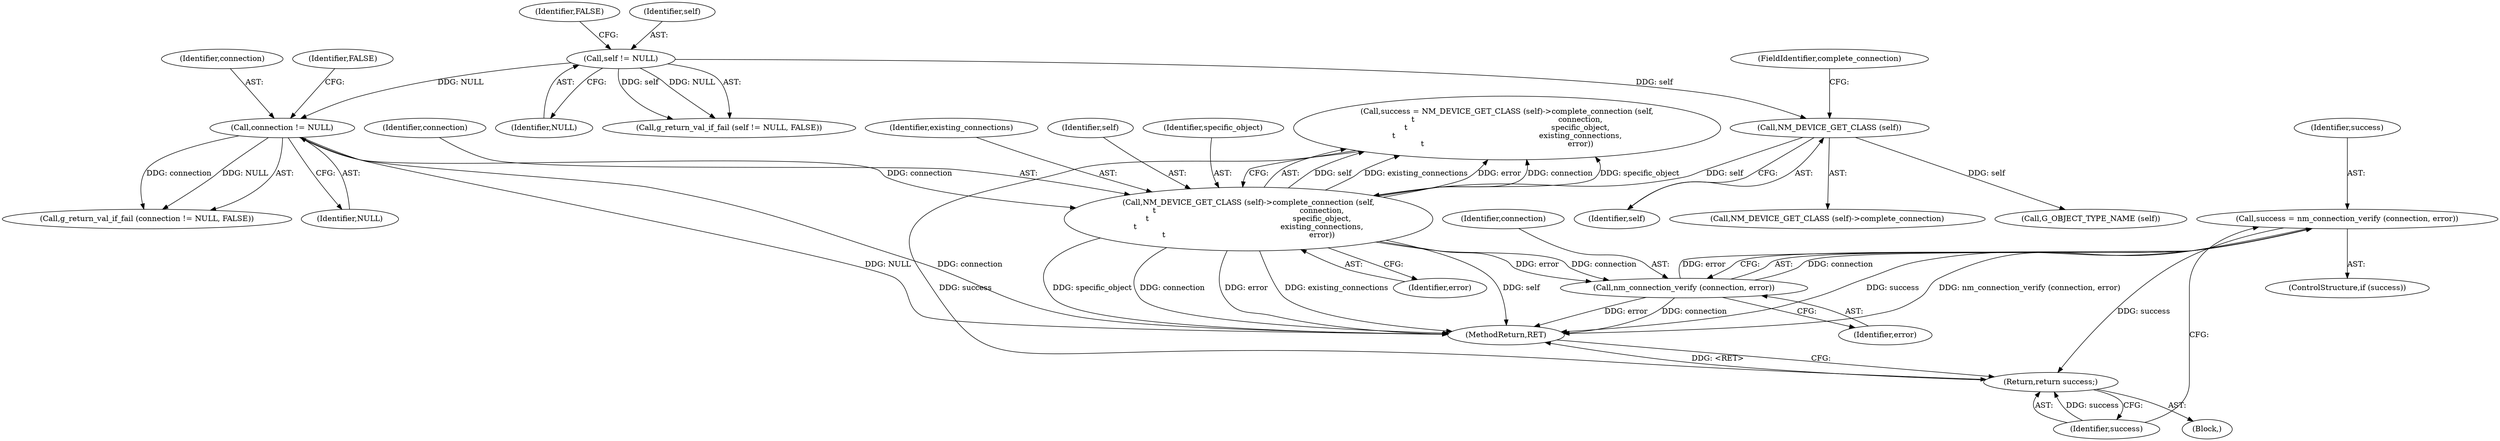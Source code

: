 digraph "0_NetworkManager_d5fc88e573fa58b93034b04d35a2454f5d28cad9@API" {
"1003164" [label="(Call,success = nm_connection_verify (connection, error))"];
"1003166" [label="(Call,nm_connection_verify (connection, error))"];
"1003156" [label="(Call,NM_DEVICE_GET_CLASS (self)->complete_connection (self,\n\t                                                           connection,\n\t                                                           specific_object,\n\t                                                           existing_connections,\n\t                                                           error))"];
"1003141" [label="(Call,NM_DEVICE_GET_CLASS (self))"];
"1003129" [label="(Call,self != NULL)"];
"1003134" [label="(Call,connection != NULL)"];
"1003169" [label="(Return,return success;)"];
"1003169" [label="(Return,return success;)"];
"1003167" [label="(Identifier,connection)"];
"1003161" [label="(Identifier,error)"];
"1003158" [label="(Identifier,connection)"];
"1003142" [label="(Identifier,self)"];
"1003160" [label="(Identifier,existing_connections)"];
"1003154" [label="(Call,success = NM_DEVICE_GET_CLASS (self)->complete_connection (self,\n\t                                                           connection,\n\t                                                           specific_object,\n\t                                                           existing_connections,\n\t                                                           error))"];
"1003143" [label="(FieldIdentifier,complete_connection)"];
"1003157" [label="(Identifier,self)"];
"1003140" [label="(Call,NM_DEVICE_GET_CLASS (self)->complete_connection)"];
"1003170" [label="(Identifier,success)"];
"1003132" [label="(Identifier,FALSE)"];
"1003141" [label="(Call,NM_DEVICE_GET_CLASS (self))"];
"1003136" [label="(Identifier,NULL)"];
"1003130" [label="(Identifier,self)"];
"1003166" [label="(Call,nm_connection_verify (connection, error))"];
"1003131" [label="(Identifier,NULL)"];
"1003134" [label="(Call,connection != NULL)"];
"1003135" [label="(Identifier,connection)"];
"1003159" [label="(Identifier,specific_object)"];
"1003150" [label="(Call,G_OBJECT_TYPE_NAME (self))"];
"1003137" [label="(Identifier,FALSE)"];
"1003162" [label="(ControlStructure,if (success))"];
"1003129" [label="(Call,self != NULL)"];
"1003133" [label="(Call,g_return_val_if_fail (connection != NULL, FALSE))"];
"1007368" [label="(MethodReturn,RET)"];
"1003128" [label="(Call,g_return_val_if_fail (self != NULL, FALSE))"];
"1003168" [label="(Identifier,error)"];
"1003156" [label="(Call,NM_DEVICE_GET_CLASS (self)->complete_connection (self,\n\t                                                           connection,\n\t                                                           specific_object,\n\t                                                           existing_connections,\n\t                                                           error))"];
"1003123" [label="(Block,)"];
"1003165" [label="(Identifier,success)"];
"1003164" [label="(Call,success = nm_connection_verify (connection, error))"];
"1003164" -> "1003162"  [label="AST: "];
"1003164" -> "1003166"  [label="CFG: "];
"1003165" -> "1003164"  [label="AST: "];
"1003166" -> "1003164"  [label="AST: "];
"1003170" -> "1003164"  [label="CFG: "];
"1003164" -> "1007368"  [label="DDG: success"];
"1003164" -> "1007368"  [label="DDG: nm_connection_verify (connection, error)"];
"1003166" -> "1003164"  [label="DDG: connection"];
"1003166" -> "1003164"  [label="DDG: error"];
"1003164" -> "1003169"  [label="DDG: success"];
"1003166" -> "1003168"  [label="CFG: "];
"1003167" -> "1003166"  [label="AST: "];
"1003168" -> "1003166"  [label="AST: "];
"1003166" -> "1007368"  [label="DDG: error"];
"1003166" -> "1007368"  [label="DDG: connection"];
"1003156" -> "1003166"  [label="DDG: connection"];
"1003156" -> "1003166"  [label="DDG: error"];
"1003156" -> "1003154"  [label="AST: "];
"1003156" -> "1003161"  [label="CFG: "];
"1003157" -> "1003156"  [label="AST: "];
"1003158" -> "1003156"  [label="AST: "];
"1003159" -> "1003156"  [label="AST: "];
"1003160" -> "1003156"  [label="AST: "];
"1003161" -> "1003156"  [label="AST: "];
"1003154" -> "1003156"  [label="CFG: "];
"1003156" -> "1007368"  [label="DDG: connection"];
"1003156" -> "1007368"  [label="DDG: error"];
"1003156" -> "1007368"  [label="DDG: existing_connections"];
"1003156" -> "1007368"  [label="DDG: self"];
"1003156" -> "1007368"  [label="DDG: specific_object"];
"1003156" -> "1003154"  [label="DDG: self"];
"1003156" -> "1003154"  [label="DDG: existing_connections"];
"1003156" -> "1003154"  [label="DDG: error"];
"1003156" -> "1003154"  [label="DDG: connection"];
"1003156" -> "1003154"  [label="DDG: specific_object"];
"1003141" -> "1003156"  [label="DDG: self"];
"1003134" -> "1003156"  [label="DDG: connection"];
"1003141" -> "1003140"  [label="AST: "];
"1003141" -> "1003142"  [label="CFG: "];
"1003142" -> "1003141"  [label="AST: "];
"1003143" -> "1003141"  [label="CFG: "];
"1003129" -> "1003141"  [label="DDG: self"];
"1003141" -> "1003150"  [label="DDG: self"];
"1003129" -> "1003128"  [label="AST: "];
"1003129" -> "1003131"  [label="CFG: "];
"1003130" -> "1003129"  [label="AST: "];
"1003131" -> "1003129"  [label="AST: "];
"1003132" -> "1003129"  [label="CFG: "];
"1003129" -> "1003128"  [label="DDG: self"];
"1003129" -> "1003128"  [label="DDG: NULL"];
"1003129" -> "1003134"  [label="DDG: NULL"];
"1003134" -> "1003133"  [label="AST: "];
"1003134" -> "1003136"  [label="CFG: "];
"1003135" -> "1003134"  [label="AST: "];
"1003136" -> "1003134"  [label="AST: "];
"1003137" -> "1003134"  [label="CFG: "];
"1003134" -> "1007368"  [label="DDG: NULL"];
"1003134" -> "1007368"  [label="DDG: connection"];
"1003134" -> "1003133"  [label="DDG: connection"];
"1003134" -> "1003133"  [label="DDG: NULL"];
"1003169" -> "1003123"  [label="AST: "];
"1003169" -> "1003170"  [label="CFG: "];
"1003170" -> "1003169"  [label="AST: "];
"1007368" -> "1003169"  [label="CFG: "];
"1003169" -> "1007368"  [label="DDG: <RET>"];
"1003170" -> "1003169"  [label="DDG: success"];
"1003154" -> "1003169"  [label="DDG: success"];
}
